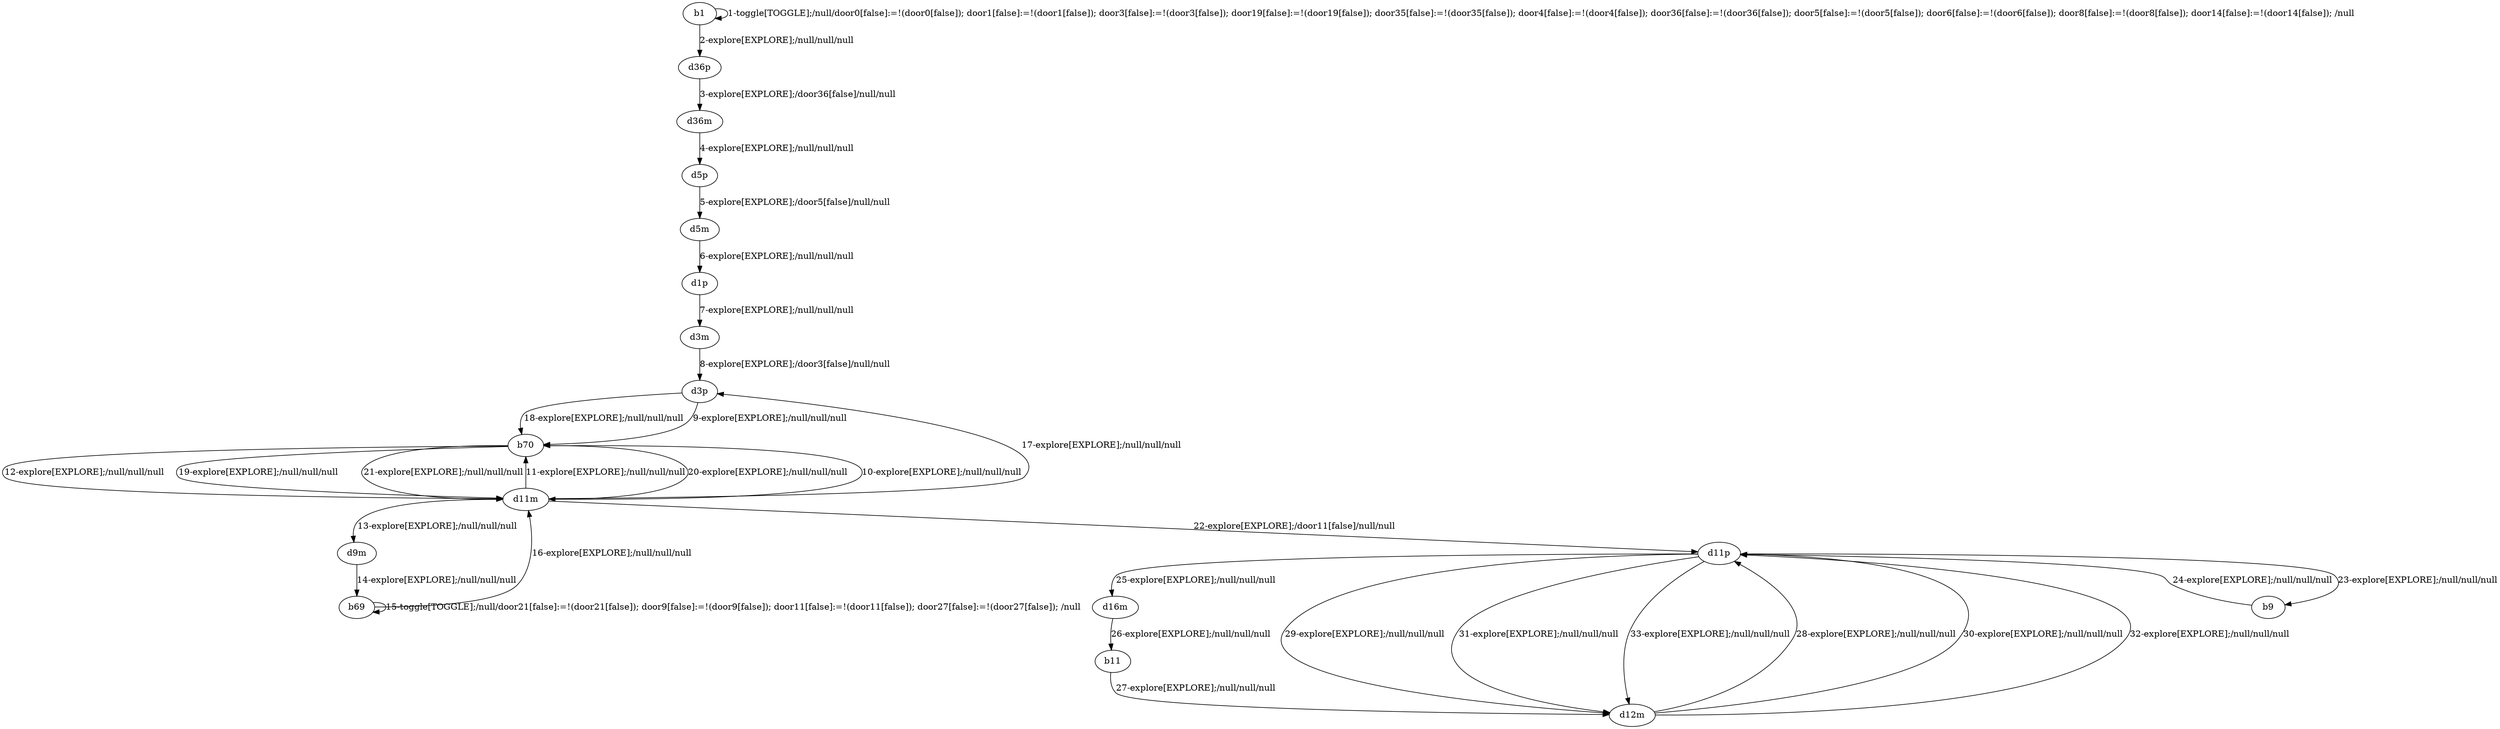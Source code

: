 # Total number of goals covered by this test: 1
# b69 --> b69

digraph g {
"b1" -> "b1" [label = "1-toggle[TOGGLE];/null/door0[false]:=!(door0[false]); door1[false]:=!(door1[false]); door3[false]:=!(door3[false]); door19[false]:=!(door19[false]); door35[false]:=!(door35[false]); door4[false]:=!(door4[false]); door36[false]:=!(door36[false]); door5[false]:=!(door5[false]); door6[false]:=!(door6[false]); door8[false]:=!(door8[false]); door14[false]:=!(door14[false]); /null"];
"b1" -> "d36p" [label = "2-explore[EXPLORE];/null/null/null"];
"d36p" -> "d36m" [label = "3-explore[EXPLORE];/door36[false]/null/null"];
"d36m" -> "d5p" [label = "4-explore[EXPLORE];/null/null/null"];
"d5p" -> "d5m" [label = "5-explore[EXPLORE];/door5[false]/null/null"];
"d5m" -> "d1p" [label = "6-explore[EXPLORE];/null/null/null"];
"d1p" -> "d3m" [label = "7-explore[EXPLORE];/null/null/null"];
"d3m" -> "d3p" [label = "8-explore[EXPLORE];/door3[false]/null/null"];
"d3p" -> "b70" [label = "9-explore[EXPLORE];/null/null/null"];
"b70" -> "d11m" [label = "10-explore[EXPLORE];/null/null/null"];
"d11m" -> "b70" [label = "11-explore[EXPLORE];/null/null/null"];
"b70" -> "d11m" [label = "12-explore[EXPLORE];/null/null/null"];
"d11m" -> "d9m" [label = "13-explore[EXPLORE];/null/null/null"];
"d9m" -> "b69" [label = "14-explore[EXPLORE];/null/null/null"];
"b69" -> "b69" [label = "15-toggle[TOGGLE];/null/door21[false]:=!(door21[false]); door9[false]:=!(door9[false]); door11[false]:=!(door11[false]); door27[false]:=!(door27[false]); /null"];
"b69" -> "d11m" [label = "16-explore[EXPLORE];/null/null/null"];
"d11m" -> "d3p" [label = "17-explore[EXPLORE];/null/null/null"];
"d3p" -> "b70" [label = "18-explore[EXPLORE];/null/null/null"];
"b70" -> "d11m" [label = "19-explore[EXPLORE];/null/null/null"];
"d11m" -> "b70" [label = "20-explore[EXPLORE];/null/null/null"];
"b70" -> "d11m" [label = "21-explore[EXPLORE];/null/null/null"];
"d11m" -> "d11p" [label = "22-explore[EXPLORE];/door11[false]/null/null"];
"d11p" -> "b9" [label = "23-explore[EXPLORE];/null/null/null"];
"b9" -> "d11p" [label = "24-explore[EXPLORE];/null/null/null"];
"d11p" -> "d16m" [label = "25-explore[EXPLORE];/null/null/null"];
"d16m" -> "b11" [label = "26-explore[EXPLORE];/null/null/null"];
"b11" -> "d12m" [label = "27-explore[EXPLORE];/null/null/null"];
"d12m" -> "d11p" [label = "28-explore[EXPLORE];/null/null/null"];
"d11p" -> "d12m" [label = "29-explore[EXPLORE];/null/null/null"];
"d12m" -> "d11p" [label = "30-explore[EXPLORE];/null/null/null"];
"d11p" -> "d12m" [label = "31-explore[EXPLORE];/null/null/null"];
"d12m" -> "d11p" [label = "32-explore[EXPLORE];/null/null/null"];
"d11p" -> "d12m" [label = "33-explore[EXPLORE];/null/null/null"];
}
